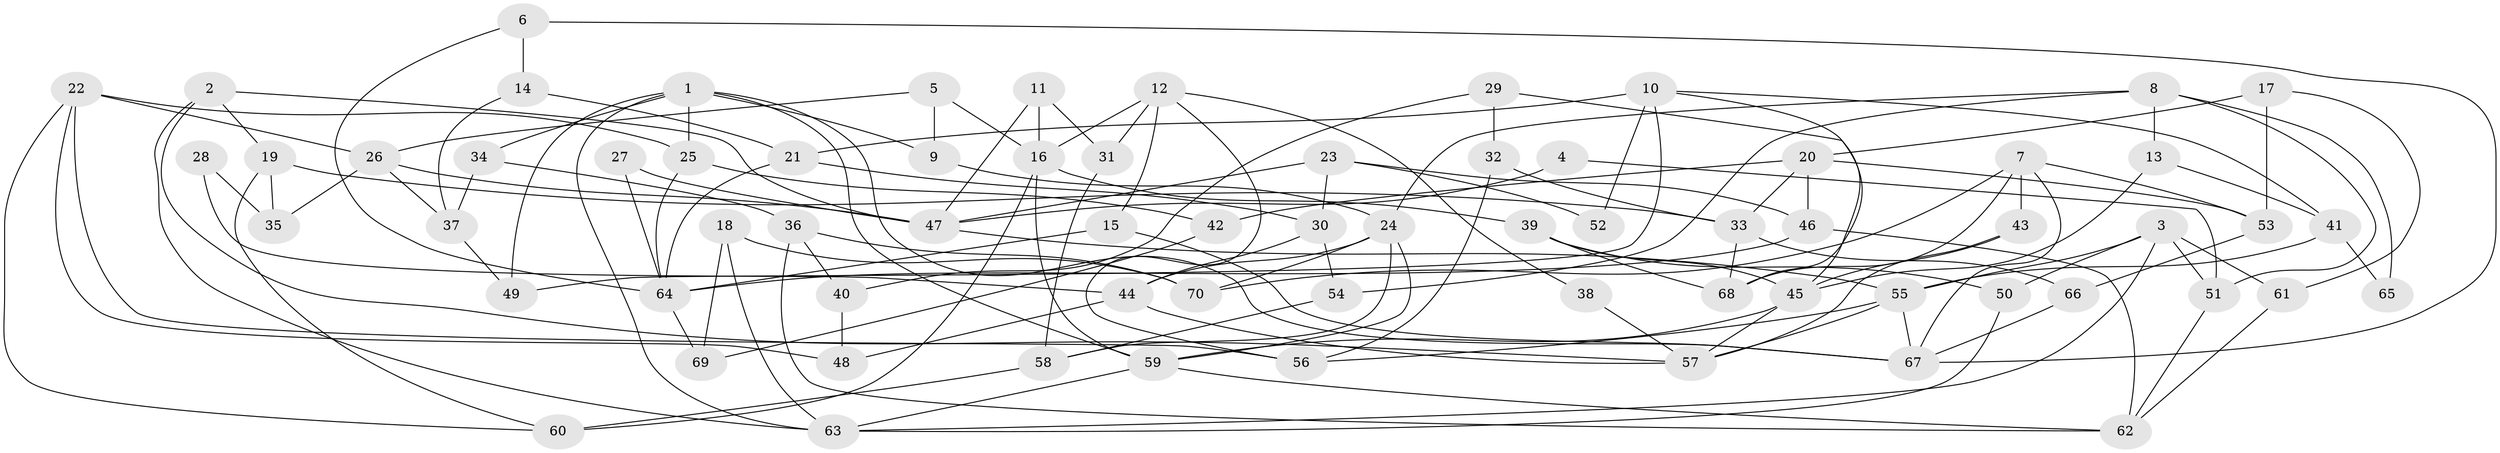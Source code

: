 // coarse degree distribution, {11: 0.022727272727272728, 9: 0.022727272727272728, 5: 0.09090909090909091, 2: 0.09090909090909091, 3: 0.18181818181818182, 7: 0.09090909090909091, 4: 0.22727272727272727, 6: 0.22727272727272727, 8: 0.022727272727272728, 10: 0.022727272727272728}
// Generated by graph-tools (version 1.1) at 2025/23/03/03/25 07:23:59]
// undirected, 70 vertices, 140 edges
graph export_dot {
graph [start="1"]
  node [color=gray90,style=filled];
  1;
  2;
  3;
  4;
  5;
  6;
  7;
  8;
  9;
  10;
  11;
  12;
  13;
  14;
  15;
  16;
  17;
  18;
  19;
  20;
  21;
  22;
  23;
  24;
  25;
  26;
  27;
  28;
  29;
  30;
  31;
  32;
  33;
  34;
  35;
  36;
  37;
  38;
  39;
  40;
  41;
  42;
  43;
  44;
  45;
  46;
  47;
  48;
  49;
  50;
  51;
  52;
  53;
  54;
  55;
  56;
  57;
  58;
  59;
  60;
  61;
  62;
  63;
  64;
  65;
  66;
  67;
  68;
  69;
  70;
  1 -- 59;
  1 -- 67;
  1 -- 9;
  1 -- 25;
  1 -- 34;
  1 -- 49;
  1 -- 63;
  2 -- 63;
  2 -- 57;
  2 -- 19;
  2 -- 47;
  3 -- 50;
  3 -- 61;
  3 -- 51;
  3 -- 55;
  3 -- 63;
  4 -- 47;
  4 -- 51;
  5 -- 9;
  5 -- 26;
  5 -- 16;
  6 -- 64;
  6 -- 67;
  6 -- 14;
  7 -- 70;
  7 -- 67;
  7 -- 43;
  7 -- 53;
  7 -- 68;
  8 -- 51;
  8 -- 13;
  8 -- 24;
  8 -- 54;
  8 -- 65;
  9 -- 24;
  10 -- 68;
  10 -- 21;
  10 -- 41;
  10 -- 49;
  10 -- 52;
  11 -- 16;
  11 -- 47;
  11 -- 31;
  12 -- 56;
  12 -- 16;
  12 -- 15;
  12 -- 31;
  12 -- 38;
  13 -- 41;
  13 -- 45;
  14 -- 21;
  14 -- 37;
  15 -- 64;
  15 -- 67;
  16 -- 59;
  16 -- 39;
  16 -- 60;
  17 -- 53;
  17 -- 20;
  17 -- 61;
  18 -- 63;
  18 -- 70;
  18 -- 69;
  19 -- 33;
  19 -- 35;
  19 -- 60;
  20 -- 53;
  20 -- 33;
  20 -- 42;
  20 -- 46;
  21 -- 30;
  21 -- 64;
  22 -- 26;
  22 -- 60;
  22 -- 25;
  22 -- 48;
  22 -- 56;
  23 -- 30;
  23 -- 46;
  23 -- 47;
  23 -- 52;
  24 -- 58;
  24 -- 44;
  24 -- 59;
  24 -- 70;
  25 -- 42;
  25 -- 64;
  26 -- 37;
  26 -- 47;
  26 -- 35;
  27 -- 64;
  27 -- 47;
  28 -- 35;
  28 -- 44;
  29 -- 40;
  29 -- 45;
  29 -- 32;
  30 -- 44;
  30 -- 54;
  31 -- 58;
  32 -- 56;
  32 -- 33;
  33 -- 68;
  33 -- 66;
  34 -- 37;
  34 -- 36;
  36 -- 62;
  36 -- 40;
  36 -- 70;
  37 -- 49;
  38 -- 57;
  39 -- 45;
  39 -- 50;
  39 -- 68;
  40 -- 48;
  41 -- 55;
  41 -- 65;
  42 -- 69;
  43 -- 45;
  43 -- 57;
  44 -- 57;
  44 -- 48;
  45 -- 57;
  45 -- 59;
  46 -- 64;
  46 -- 62;
  47 -- 55;
  50 -- 63;
  51 -- 62;
  53 -- 66;
  54 -- 58;
  55 -- 56;
  55 -- 57;
  55 -- 67;
  58 -- 60;
  59 -- 63;
  59 -- 62;
  61 -- 62;
  64 -- 69;
  66 -- 67;
}
